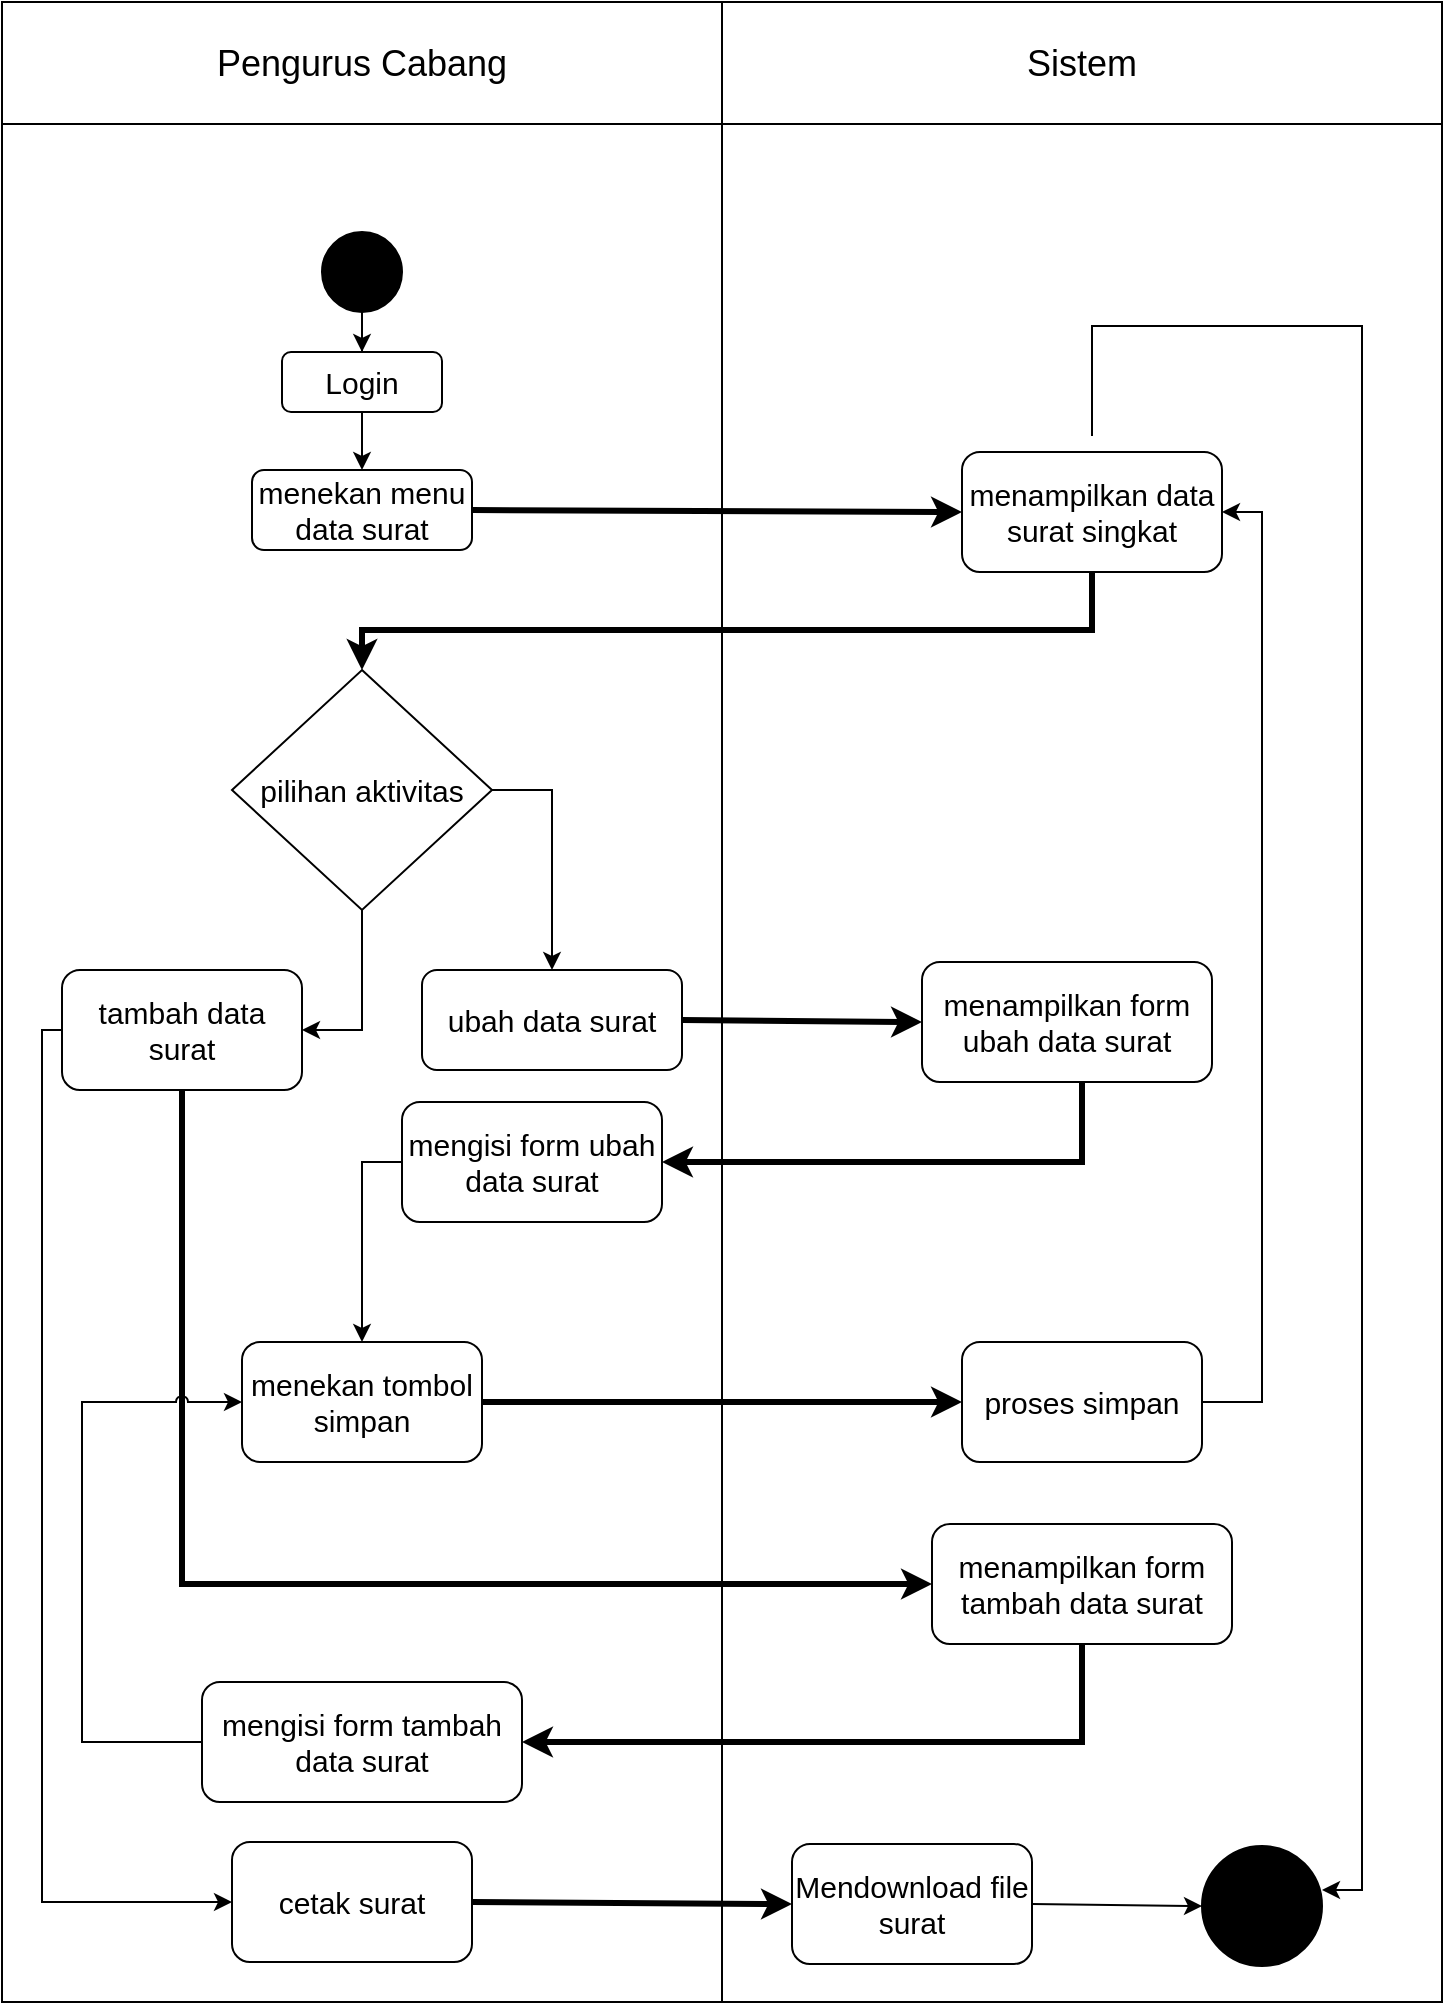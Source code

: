 <mxfile version="16.1.0" type="github">
  <diagram id="QPfHwmBWUArWBpoCLb5Z" name="Page-1">
    <mxGraphModel dx="1085" dy="493" grid="1" gridSize="10" guides="1" tooltips="1" connect="1" arrows="1" fold="1" page="1" pageScale="1" pageWidth="1100" pageHeight="1700" math="0" shadow="0">
      <root>
        <mxCell id="0" />
        <mxCell id="1" parent="0" />
        <mxCell id="UvteEg8Bc9n6pgbiSfxy-1" value="" style="shape=table;startSize=0;container=1;collapsible=0;childLayout=tableLayout;" parent="1" vertex="1">
          <mxGeometry x="80" y="40" width="720" height="1000" as="geometry" />
        </mxCell>
        <mxCell id="UvteEg8Bc9n6pgbiSfxy-5" value="" style="shape=partialRectangle;collapsible=0;dropTarget=0;fillColor=none;top=0;left=0;bottom=0;right=0;points=[[0,0.5],[1,0.5]];portConstraint=eastwest;" parent="UvteEg8Bc9n6pgbiSfxy-1" vertex="1">
          <mxGeometry width="720" height="61" as="geometry" />
        </mxCell>
        <mxCell id="UvteEg8Bc9n6pgbiSfxy-6" value="Pengurus Cabang" style="shape=partialRectangle;html=1;whiteSpace=wrap;connectable=0;overflow=hidden;fillColor=none;top=0;left=0;bottom=0;right=0;pointerEvents=1;fontSize=18;" parent="UvteEg8Bc9n6pgbiSfxy-5" vertex="1">
          <mxGeometry width="360" height="61" as="geometry">
            <mxRectangle width="360" height="61" as="alternateBounds" />
          </mxGeometry>
        </mxCell>
        <mxCell id="UvteEg8Bc9n6pgbiSfxy-7" value="Sistem" style="shape=partialRectangle;html=1;whiteSpace=wrap;connectable=0;overflow=hidden;fillColor=none;top=0;left=0;bottom=0;right=0;pointerEvents=1;fontSize=18;" parent="UvteEg8Bc9n6pgbiSfxy-5" vertex="1">
          <mxGeometry x="360" width="360" height="61" as="geometry">
            <mxRectangle width="360" height="61" as="alternateBounds" />
          </mxGeometry>
        </mxCell>
        <mxCell id="UvteEg8Bc9n6pgbiSfxy-2" value="" style="shape=partialRectangle;collapsible=0;dropTarget=0;fillColor=none;top=0;left=0;bottom=0;right=0;points=[[0,0.5],[1,0.5]];portConstraint=eastwest;" parent="UvteEg8Bc9n6pgbiSfxy-1" vertex="1">
          <mxGeometry y="61" width="720" height="939" as="geometry" />
        </mxCell>
        <mxCell id="UvteEg8Bc9n6pgbiSfxy-3" value="" style="shape=partialRectangle;html=1;whiteSpace=wrap;connectable=0;overflow=hidden;fillColor=none;top=0;left=0;bottom=0;right=0;pointerEvents=1;" parent="UvteEg8Bc9n6pgbiSfxy-2" vertex="1">
          <mxGeometry width="360" height="939" as="geometry">
            <mxRectangle width="360" height="939" as="alternateBounds" />
          </mxGeometry>
        </mxCell>
        <mxCell id="UvteEg8Bc9n6pgbiSfxy-4" value="" style="shape=partialRectangle;html=1;whiteSpace=wrap;connectable=0;overflow=hidden;fillColor=none;top=0;left=0;bottom=0;right=0;pointerEvents=1;" parent="UvteEg8Bc9n6pgbiSfxy-2" vertex="1">
          <mxGeometry x="360" width="360" height="939" as="geometry">
            <mxRectangle width="360" height="939" as="alternateBounds" />
          </mxGeometry>
        </mxCell>
        <mxCell id="UvteEg8Bc9n6pgbiSfxy-11" style="edgeStyle=orthogonalEdgeStyle;rounded=0;orthogonalLoop=1;jettySize=auto;html=1;fontSize=18;" parent="1" source="UvteEg8Bc9n6pgbiSfxy-8" target="UvteEg8Bc9n6pgbiSfxy-10" edge="1">
          <mxGeometry relative="1" as="geometry" />
        </mxCell>
        <mxCell id="UvteEg8Bc9n6pgbiSfxy-8" value="" style="ellipse;whiteSpace=wrap;html=1;aspect=fixed;fontSize=18;fillColor=#000000;" parent="1" vertex="1">
          <mxGeometry x="240" y="155" width="40" height="40" as="geometry" />
        </mxCell>
        <mxCell id="UvteEg8Bc9n6pgbiSfxy-13" style="edgeStyle=orthogonalEdgeStyle;rounded=0;orthogonalLoop=1;jettySize=auto;html=1;entryX=0.5;entryY=0;entryDx=0;entryDy=0;fontSize=15;" parent="1" source="UvteEg8Bc9n6pgbiSfxy-10" target="UvteEg8Bc9n6pgbiSfxy-12" edge="1">
          <mxGeometry relative="1" as="geometry" />
        </mxCell>
        <mxCell id="UvteEg8Bc9n6pgbiSfxy-10" value="Login" style="rounded=1;whiteSpace=wrap;html=1;fontSize=15;fillColor=#FFFFFF;" parent="1" vertex="1">
          <mxGeometry x="220" y="215" width="80" height="30" as="geometry" />
        </mxCell>
        <mxCell id="UvteEg8Bc9n6pgbiSfxy-15" style="edgeStyle=orthogonalEdgeStyle;rounded=0;orthogonalLoop=1;jettySize=auto;html=1;fontSize=15;jumpStyle=arc;strokeWidth=3;" parent="1" source="UvteEg8Bc9n6pgbiSfxy-12" target="UvteEg8Bc9n6pgbiSfxy-14" edge="1">
          <mxGeometry relative="1" as="geometry" />
        </mxCell>
        <mxCell id="UvteEg8Bc9n6pgbiSfxy-12" value="menekan menu data surat" style="rounded=1;whiteSpace=wrap;html=1;fontSize=15;fillColor=#FFFFFF;" parent="1" vertex="1">
          <mxGeometry x="205" y="274" width="110" height="40" as="geometry" />
        </mxCell>
        <mxCell id="UvteEg8Bc9n6pgbiSfxy-17" style="edgeStyle=orthogonalEdgeStyle;rounded=0;jumpStyle=arc;orthogonalLoop=1;jettySize=auto;html=1;fontSize=15;entryX=0.5;entryY=0;entryDx=0;entryDy=0;strokeWidth=3;" parent="1" source="UvteEg8Bc9n6pgbiSfxy-14" target="UvteEg8Bc9n6pgbiSfxy-16" edge="1">
          <mxGeometry relative="1" as="geometry">
            <Array as="points">
              <mxPoint x="625" y="354" />
              <mxPoint x="260" y="354" />
            </Array>
          </mxGeometry>
        </mxCell>
        <mxCell id="UvteEg8Bc9n6pgbiSfxy-37" style="edgeStyle=orthogonalEdgeStyle;rounded=0;jumpStyle=arc;orthogonalLoop=1;jettySize=auto;html=1;entryX=1;entryY=0.5;entryDx=0;entryDy=0;fontSize=15;" parent="1" edge="1">
          <mxGeometry relative="1" as="geometry">
            <Array as="points">
              <mxPoint x="625" y="202" />
              <mxPoint x="760" y="202" />
              <mxPoint x="760" y="984" />
            </Array>
            <mxPoint x="625" y="257.0" as="sourcePoint" />
            <mxPoint x="740" y="984" as="targetPoint" />
          </mxGeometry>
        </mxCell>
        <mxCell id="UvteEg8Bc9n6pgbiSfxy-14" value="menampilkan data surat singkat" style="rounded=1;whiteSpace=wrap;html=1;fontSize=15;fillColor=#FFFFFF;" parent="1" vertex="1">
          <mxGeometry x="560" y="265" width="130" height="60" as="geometry" />
        </mxCell>
        <mxCell id="UvteEg8Bc9n6pgbiSfxy-19" style="edgeStyle=orthogonalEdgeStyle;rounded=0;jumpStyle=arc;orthogonalLoop=1;jettySize=auto;html=1;entryX=0.5;entryY=0;entryDx=0;entryDy=0;fontSize=15;" parent="1" source="UvteEg8Bc9n6pgbiSfxy-16" target="UvteEg8Bc9n6pgbiSfxy-18" edge="1">
          <mxGeometry relative="1" as="geometry">
            <Array as="points">
              <mxPoint x="355" y="434" />
            </Array>
          </mxGeometry>
        </mxCell>
        <mxCell id="UvteEg8Bc9n6pgbiSfxy-21" style="edgeStyle=orthogonalEdgeStyle;rounded=0;jumpStyle=arc;orthogonalLoop=1;jettySize=auto;html=1;entryX=1;entryY=0.5;entryDx=0;entryDy=0;fontSize=15;exitX=0.5;exitY=1;exitDx=0;exitDy=0;" parent="1" source="UvteEg8Bc9n6pgbiSfxy-16" target="UvteEg8Bc9n6pgbiSfxy-20" edge="1">
          <mxGeometry relative="1" as="geometry">
            <Array as="points">
              <mxPoint x="260" y="554" />
            </Array>
          </mxGeometry>
        </mxCell>
        <mxCell id="UvteEg8Bc9n6pgbiSfxy-16" value="pilihan aktivitas" style="rhombus;whiteSpace=wrap;html=1;fontSize=15;fillColor=#FFFFFF;" parent="1" vertex="1">
          <mxGeometry x="195" y="374" width="130" height="120" as="geometry" />
        </mxCell>
        <mxCell id="UvteEg8Bc9n6pgbiSfxy-23" style="edgeStyle=orthogonalEdgeStyle;rounded=0;jumpStyle=arc;orthogonalLoop=1;jettySize=auto;html=1;fontSize=15;strokeWidth=3;" parent="1" source="UvteEg8Bc9n6pgbiSfxy-18" target="UvteEg8Bc9n6pgbiSfxy-22" edge="1">
          <mxGeometry relative="1" as="geometry" />
        </mxCell>
        <mxCell id="UvteEg8Bc9n6pgbiSfxy-18" value="ubah data surat" style="rounded=1;whiteSpace=wrap;html=1;fontSize=15;fillColor=#FFFFFF;" parent="1" vertex="1">
          <mxGeometry x="290" y="524" width="130" height="50" as="geometry" />
        </mxCell>
        <mxCell id="UvteEg8Bc9n6pgbiSfxy-32" style="edgeStyle=orthogonalEdgeStyle;rounded=0;jumpStyle=arc;orthogonalLoop=1;jettySize=auto;html=1;entryX=0;entryY=0.5;entryDx=0;entryDy=0;fontSize=15;strokeWidth=3;" parent="1" source="UvteEg8Bc9n6pgbiSfxy-20" target="UvteEg8Bc9n6pgbiSfxy-31" edge="1">
          <mxGeometry relative="1" as="geometry">
            <Array as="points">
              <mxPoint x="170" y="831" />
            </Array>
          </mxGeometry>
        </mxCell>
        <mxCell id="w7pBvOGjJ7gNk1ezM0QA-2" style="edgeStyle=orthogonalEdgeStyle;rounded=0;jumpStyle=arc;orthogonalLoop=1;jettySize=auto;html=1;entryX=0;entryY=0.5;entryDx=0;entryDy=0;fontSize=15;" edge="1" parent="1" source="UvteEg8Bc9n6pgbiSfxy-20" target="w7pBvOGjJ7gNk1ezM0QA-1">
          <mxGeometry relative="1" as="geometry">
            <Array as="points">
              <mxPoint x="100" y="554" />
              <mxPoint x="100" y="990" />
            </Array>
          </mxGeometry>
        </mxCell>
        <mxCell id="UvteEg8Bc9n6pgbiSfxy-20" value="tambah data surat" style="rounded=1;whiteSpace=wrap;html=1;fontSize=15;fillColor=#FFFFFF;" parent="1" vertex="1">
          <mxGeometry x="110" y="524" width="120" height="60" as="geometry" />
        </mxCell>
        <mxCell id="UvteEg8Bc9n6pgbiSfxy-25" style="edgeStyle=orthogonalEdgeStyle;rounded=0;jumpStyle=arc;orthogonalLoop=1;jettySize=auto;html=1;entryX=1;entryY=0.5;entryDx=0;entryDy=0;fontSize=15;strokeWidth=3;" parent="1" source="UvteEg8Bc9n6pgbiSfxy-22" target="UvteEg8Bc9n6pgbiSfxy-24" edge="1">
          <mxGeometry relative="1" as="geometry">
            <mxPoint x="410.0" y="674" as="targetPoint" />
            <Array as="points">
              <mxPoint x="620" y="620" />
            </Array>
          </mxGeometry>
        </mxCell>
        <mxCell id="UvteEg8Bc9n6pgbiSfxy-22" value="menampilkan form ubah data surat" style="rounded=1;whiteSpace=wrap;html=1;fontSize=15;fillColor=#FFFFFF;" parent="1" vertex="1">
          <mxGeometry x="540" y="520" width="145" height="60" as="geometry" />
        </mxCell>
        <mxCell id="UvteEg8Bc9n6pgbiSfxy-27" style="edgeStyle=orthogonalEdgeStyle;rounded=0;jumpStyle=arc;orthogonalLoop=1;jettySize=auto;html=1;entryX=0.5;entryY=0;entryDx=0;entryDy=0;fontSize=15;" parent="1" source="UvteEg8Bc9n6pgbiSfxy-24" target="UvteEg8Bc9n6pgbiSfxy-26" edge="1">
          <mxGeometry relative="1" as="geometry">
            <Array as="points">
              <mxPoint x="260" y="620" />
            </Array>
          </mxGeometry>
        </mxCell>
        <mxCell id="UvteEg8Bc9n6pgbiSfxy-24" value="mengisi form ubah data surat" style="rounded=1;whiteSpace=wrap;html=1;fontSize=15;fillColor=#FFFFFF;" parent="1" vertex="1">
          <mxGeometry x="280" y="590" width="130" height="60" as="geometry" />
        </mxCell>
        <mxCell id="UvteEg8Bc9n6pgbiSfxy-29" style="edgeStyle=orthogonalEdgeStyle;rounded=0;jumpStyle=arc;orthogonalLoop=1;jettySize=auto;html=1;fontSize=15;strokeWidth=3;" parent="1" source="UvteEg8Bc9n6pgbiSfxy-26" target="UvteEg8Bc9n6pgbiSfxy-28" edge="1">
          <mxGeometry relative="1" as="geometry" />
        </mxCell>
        <mxCell id="UvteEg8Bc9n6pgbiSfxy-26" value="menekan tombol simpan" style="rounded=1;whiteSpace=wrap;html=1;fontSize=15;fillColor=#FFFFFF;" parent="1" vertex="1">
          <mxGeometry x="200" y="710" width="120" height="60" as="geometry" />
        </mxCell>
        <mxCell id="UvteEg8Bc9n6pgbiSfxy-30" style="edgeStyle=orthogonalEdgeStyle;rounded=0;jumpStyle=arc;orthogonalLoop=1;jettySize=auto;html=1;entryX=1;entryY=0.5;entryDx=0;entryDy=0;fontSize=15;" parent="1" source="UvteEg8Bc9n6pgbiSfxy-28" target="UvteEg8Bc9n6pgbiSfxy-14" edge="1">
          <mxGeometry relative="1" as="geometry">
            <Array as="points">
              <mxPoint x="710" y="740" />
              <mxPoint x="710" y="295" />
            </Array>
          </mxGeometry>
        </mxCell>
        <mxCell id="UvteEg8Bc9n6pgbiSfxy-28" value="proses simpan" style="rounded=1;whiteSpace=wrap;html=1;fontSize=15;fillColor=#FFFFFF;" parent="1" vertex="1">
          <mxGeometry x="560" y="710" width="120" height="60" as="geometry" />
        </mxCell>
        <mxCell id="UvteEg8Bc9n6pgbiSfxy-34" style="edgeStyle=orthogonalEdgeStyle;rounded=0;jumpStyle=arc;orthogonalLoop=1;jettySize=auto;html=1;entryX=1;entryY=0.5;entryDx=0;entryDy=0;fontSize=15;strokeWidth=3;" parent="1" source="UvteEg8Bc9n6pgbiSfxy-31" target="UvteEg8Bc9n6pgbiSfxy-33" edge="1">
          <mxGeometry relative="1" as="geometry">
            <Array as="points">
              <mxPoint x="620" y="910" />
            </Array>
          </mxGeometry>
        </mxCell>
        <mxCell id="UvteEg8Bc9n6pgbiSfxy-31" value="menampilkan form tambah data surat" style="rounded=1;whiteSpace=wrap;html=1;fontSize=15;fillColor=#FFFFFF;" parent="1" vertex="1">
          <mxGeometry x="545" y="801" width="150" height="60" as="geometry" />
        </mxCell>
        <mxCell id="UvteEg8Bc9n6pgbiSfxy-35" style="edgeStyle=orthogonalEdgeStyle;rounded=0;jumpStyle=arc;orthogonalLoop=1;jettySize=auto;html=1;entryX=0;entryY=0.5;entryDx=0;entryDy=0;fontSize=15;" parent="1" source="UvteEg8Bc9n6pgbiSfxy-33" target="UvteEg8Bc9n6pgbiSfxy-26" edge="1">
          <mxGeometry relative="1" as="geometry">
            <Array as="points">
              <mxPoint x="120" y="910" />
              <mxPoint x="120" y="740" />
            </Array>
          </mxGeometry>
        </mxCell>
        <mxCell id="UvteEg8Bc9n6pgbiSfxy-33" value="mengisi form tambah data surat" style="rounded=1;whiteSpace=wrap;html=1;fontSize=15;fillColor=#FFFFFF;" parent="1" vertex="1">
          <mxGeometry x="180" y="880" width="160" height="60" as="geometry" />
        </mxCell>
        <mxCell id="UvteEg8Bc9n6pgbiSfxy-36" value="" style="ellipse;whiteSpace=wrap;html=1;aspect=fixed;fontSize=15;fillColor=#000000;" parent="1" vertex="1">
          <mxGeometry x="680" y="962" width="60" height="60" as="geometry" />
        </mxCell>
        <mxCell id="w7pBvOGjJ7gNk1ezM0QA-4" style="edgeStyle=orthogonalEdgeStyle;rounded=0;jumpStyle=arc;orthogonalLoop=1;jettySize=auto;html=1;entryX=0;entryY=0.5;entryDx=0;entryDy=0;fontSize=15;strokeWidth=3;" edge="1" parent="1" source="w7pBvOGjJ7gNk1ezM0QA-1" target="w7pBvOGjJ7gNk1ezM0QA-3">
          <mxGeometry relative="1" as="geometry" />
        </mxCell>
        <mxCell id="w7pBvOGjJ7gNk1ezM0QA-1" value="cetak surat" style="rounded=1;whiteSpace=wrap;html=1;fontSize=15;fillColor=#FFFFFF;" vertex="1" parent="1">
          <mxGeometry x="195" y="960" width="120" height="60" as="geometry" />
        </mxCell>
        <mxCell id="w7pBvOGjJ7gNk1ezM0QA-5" style="edgeStyle=orthogonalEdgeStyle;rounded=0;jumpStyle=arc;orthogonalLoop=1;jettySize=auto;html=1;entryX=0;entryY=0.5;entryDx=0;entryDy=0;fontSize=15;" edge="1" parent="1" source="w7pBvOGjJ7gNk1ezM0QA-3" target="UvteEg8Bc9n6pgbiSfxy-36">
          <mxGeometry relative="1" as="geometry" />
        </mxCell>
        <mxCell id="w7pBvOGjJ7gNk1ezM0QA-3" value="Mendownload file surat" style="rounded=1;whiteSpace=wrap;html=1;fontSize=15;fillColor=#FFFFFF;" vertex="1" parent="1">
          <mxGeometry x="475" y="961" width="120" height="60" as="geometry" />
        </mxCell>
      </root>
    </mxGraphModel>
  </diagram>
</mxfile>
